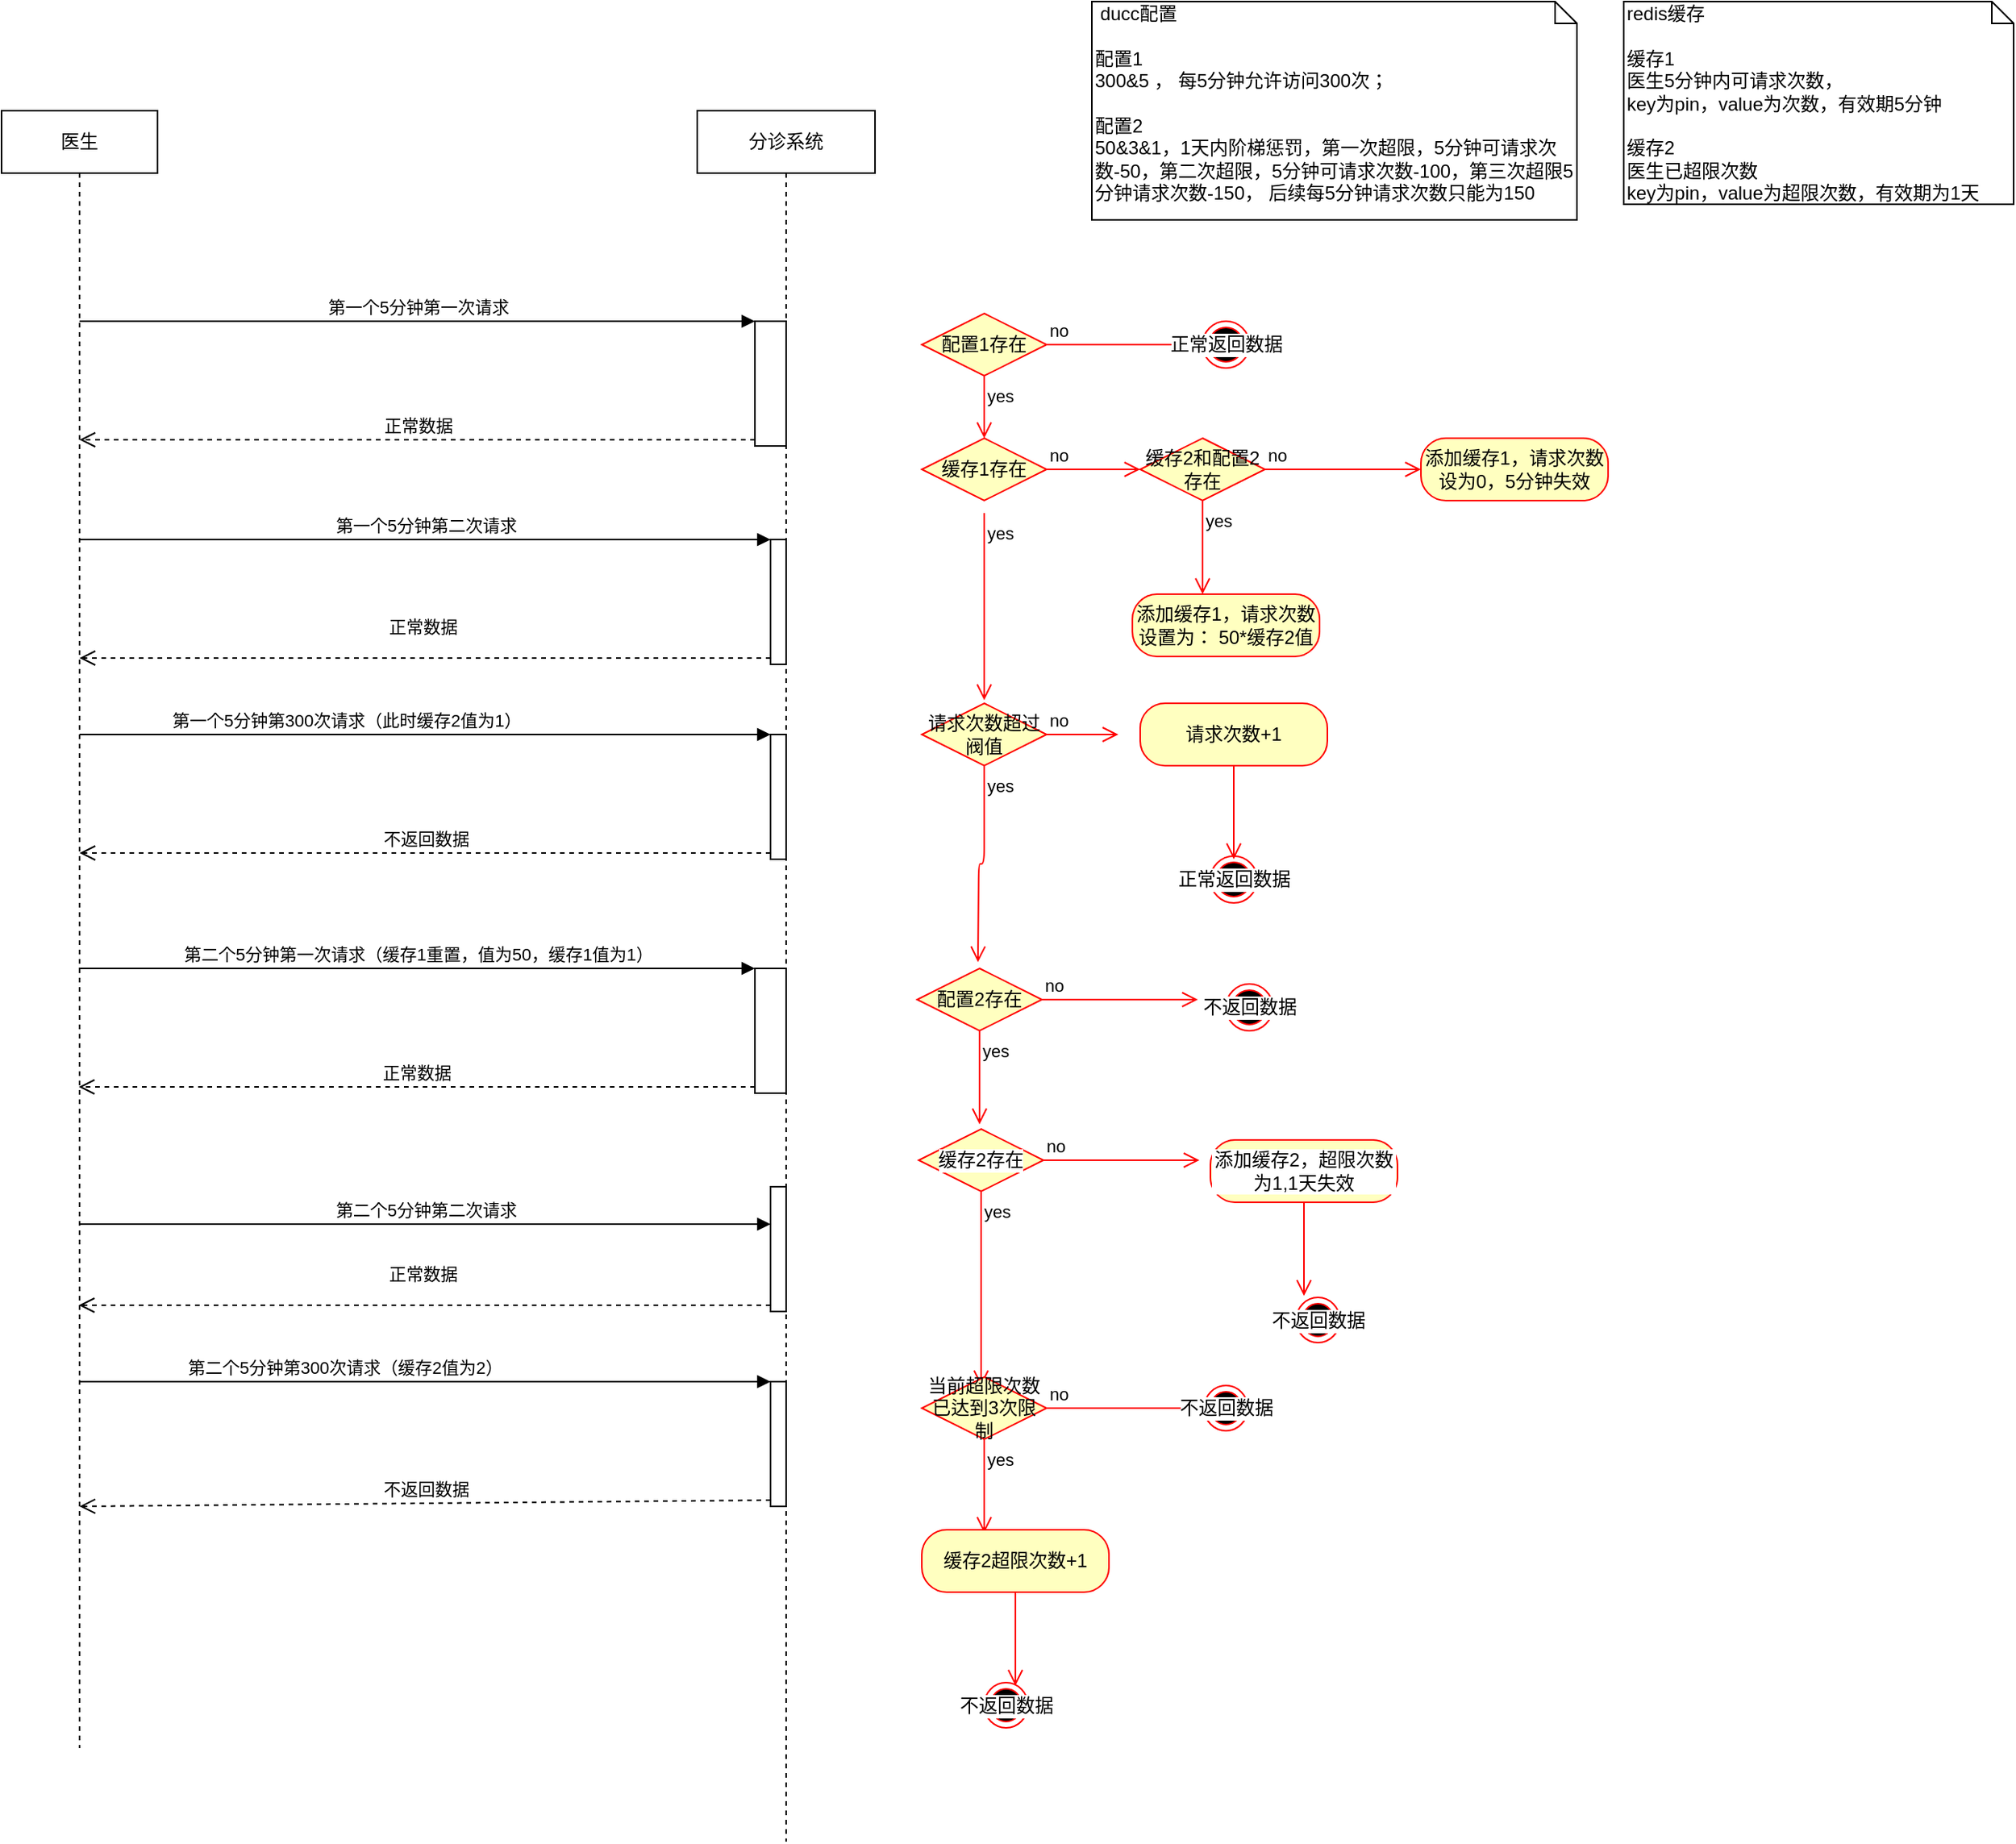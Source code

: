 <mxfile version="10.4.2" type="github"><diagram id="D9HY3S7aQsXVV2-LzzFQ" name="第 1 页"><mxGraphModel dx="1394" dy="1933" grid="1" gridSize="10" guides="1" tooltips="1" connect="1" arrows="1" fold="1" page="1" pageScale="1" pageWidth="827" pageHeight="1169" math="0" shadow="0"><root><mxCell id="0"/><mxCell id="1" parent="0"/><mxCell id="3_S_9Y0ZHA4KT5NKIvO9-1" value="医生" style="shape=umlLifeline;perimeter=lifelinePerimeter;whiteSpace=wrap;html=1;container=1;collapsible=0;recursiveResize=0;outlineConnect=0;" vertex="1" parent="1"><mxGeometry x="20" y="50" width="100" height="1050" as="geometry"/></mxCell><mxCell id="3_S_9Y0ZHA4KT5NKIvO9-2" value="分诊系统" style="shape=umlLifeline;perimeter=lifelinePerimeter;whiteSpace=wrap;html=1;container=1;collapsible=0;recursiveResize=0;outlineConnect=0;" vertex="1" parent="1"><mxGeometry x="466" y="50" width="114" height="1110" as="geometry"/></mxCell><mxCell id="3_S_9Y0ZHA4KT5NKIvO9-4" value="" style="html=1;points=[];perimeter=orthogonalPerimeter;" vertex="1" parent="3_S_9Y0ZHA4KT5NKIvO9-2"><mxGeometry x="37" y="135" width="20" height="80" as="geometry"/></mxCell><mxCell id="3_S_9Y0ZHA4KT5NKIvO9-35" value="no" style="edgeStyle=orthogonalEdgeStyle;html=1;align=left;verticalAlign=bottom;endArrow=open;endSize=8;strokeColor=#ff0000;" edge="1" source="3_S_9Y0ZHA4KT5NKIvO9-34" parent="3_S_9Y0ZHA4KT5NKIvO9-2"><mxGeometry x="-1" relative="1" as="geometry"><mxPoint x="270" y="400" as="targetPoint"/></mxGeometry></mxCell><mxCell id="3_S_9Y0ZHA4KT5NKIvO9-36" value="yes" style="edgeStyle=orthogonalEdgeStyle;html=1;align=left;verticalAlign=top;endArrow=open;endSize=8;strokeColor=#ff0000;exitX=0.5;exitY=1;exitDx=0;exitDy=0;" edge="1" source="3_S_9Y0ZHA4KT5NKIvO9-34" parent="3_S_9Y0ZHA4KT5NKIvO9-2"><mxGeometry x="-1" relative="1" as="geometry"><mxPoint x="180" y="546" as="targetPoint"/><mxPoint x="180" y="456" as="sourcePoint"/><Array as="points"/></mxGeometry></mxCell><mxCell id="3_S_9Y0ZHA4KT5NKIvO9-41" value="配置2存在" style="rhombus;whiteSpace=wrap;html=1;fillColor=#ffffc0;strokeColor=#ff0000;" vertex="1" parent="3_S_9Y0ZHA4KT5NKIvO9-2"><mxGeometry x="141" y="550" width="80" height="40" as="geometry"/></mxCell><mxCell id="3_S_9Y0ZHA4KT5NKIvO9-42" value="no" style="edgeStyle=orthogonalEdgeStyle;html=1;align=left;verticalAlign=bottom;endArrow=open;endSize=8;strokeColor=#ff0000;" edge="1" source="3_S_9Y0ZHA4KT5NKIvO9-41" parent="3_S_9Y0ZHA4KT5NKIvO9-2"><mxGeometry x="-1" relative="1" as="geometry"><mxPoint x="321" y="570" as="targetPoint"/></mxGeometry></mxCell><mxCell id="3_S_9Y0ZHA4KT5NKIvO9-43" value="yes" style="edgeStyle=orthogonalEdgeStyle;html=1;align=left;verticalAlign=top;endArrow=open;endSize=8;strokeColor=#ff0000;" edge="1" source="3_S_9Y0ZHA4KT5NKIvO9-41" parent="3_S_9Y0ZHA4KT5NKIvO9-2"><mxGeometry x="-1" relative="1" as="geometry"><mxPoint x="181" y="650" as="targetPoint"/></mxGeometry></mxCell><mxCell id="3_S_9Y0ZHA4KT5NKIvO9-49" value="缓存2存在" style="rhombus;whiteSpace=wrap;html=1;fillColor=#ffffc0;strokeColor=#ff0000;labelBackgroundColor=#ffffff;" vertex="1" parent="3_S_9Y0ZHA4KT5NKIvO9-2"><mxGeometry x="142" y="653" width="80" height="40" as="geometry"/></mxCell><mxCell id="3_S_9Y0ZHA4KT5NKIvO9-50" value="no" style="edgeStyle=orthogonalEdgeStyle;html=1;align=left;verticalAlign=bottom;endArrow=open;endSize=8;strokeColor=#ff0000;" edge="1" source="3_S_9Y0ZHA4KT5NKIvO9-49" parent="3_S_9Y0ZHA4KT5NKIvO9-2"><mxGeometry x="-1" relative="1" as="geometry"><mxPoint x="322" y="673" as="targetPoint"/></mxGeometry></mxCell><mxCell id="3_S_9Y0ZHA4KT5NKIvO9-51" value="yes" style="edgeStyle=orthogonalEdgeStyle;html=1;align=left;verticalAlign=top;endArrow=open;endSize=8;strokeColor=#ff0000;exitX=0.5;exitY=1;exitDx=0;exitDy=0;" edge="1" source="3_S_9Y0ZHA4KT5NKIvO9-49" parent="3_S_9Y0ZHA4KT5NKIvO9-2"><mxGeometry x="-1" relative="1" as="geometry"><mxPoint x="182" y="818" as="targetPoint"/><mxPoint x="182" y="758" as="sourcePoint"/></mxGeometry></mxCell><mxCell id="3_S_9Y0ZHA4KT5NKIvO9-64" value="" style="html=1;points=[];perimeter=orthogonalPerimeter;labelBackgroundColor=none;" vertex="1" parent="3_S_9Y0ZHA4KT5NKIvO9-2"><mxGeometry x="47" y="275" width="10" height="80" as="geometry"/></mxCell><mxCell id="3_S_9Y0ZHA4KT5NKIvO9-71" value="" style="html=1;points=[];perimeter=orthogonalPerimeter;labelBackgroundColor=none;" vertex="1" parent="3_S_9Y0ZHA4KT5NKIvO9-2"><mxGeometry x="47" y="400" width="10" height="80" as="geometry"/></mxCell><mxCell id="3_S_9Y0ZHA4KT5NKIvO9-5" value="第一个5分钟第一次请求" style="html=1;verticalAlign=bottom;endArrow=block;entryX=0;entryY=0;" edge="1" target="3_S_9Y0ZHA4KT5NKIvO9-4" parent="1" source="3_S_9Y0ZHA4KT5NKIvO9-1"><mxGeometry x="0.001" relative="1" as="geometry"><mxPoint x="440" y="180" as="sourcePoint"/><mxPoint as="offset"/></mxGeometry></mxCell><mxCell id="3_S_9Y0ZHA4KT5NKIvO9-6" value="正常数据" style="html=1;verticalAlign=bottom;endArrow=open;dashed=1;endSize=8;exitX=0;exitY=0.95;" edge="1" source="3_S_9Y0ZHA4KT5NKIvO9-4" parent="1" target="3_S_9Y0ZHA4KT5NKIvO9-1"><mxGeometry relative="1" as="geometry"><mxPoint x="440" y="256" as="targetPoint"/></mxGeometry></mxCell><mxCell id="3_S_9Y0ZHA4KT5NKIvO9-16" value="&amp;nbsp;ducc配置&lt;br&gt;&lt;br&gt;配置1&lt;br&gt;300&amp;amp;5 ， 每5分钟允许访问300次；&lt;br&gt;&lt;br&gt;配置2&lt;br&gt;50&amp;amp;3&amp;amp;1，1天内阶梯惩罚，第一次超限，5分钟可请求次数-50，第二次超限，5分钟可请求次数-100，第三次超限5分钟请求次数-150， 后续每5分钟请求次数只能为150&lt;br&gt;" style="shape=note;whiteSpace=wrap;html=1;size=14;verticalAlign=top;align=left;spacingTop=-6;" vertex="1" parent="1"><mxGeometry x="719" y="-20" width="311" height="140" as="geometry"/></mxCell><mxCell id="3_S_9Y0ZHA4KT5NKIvO9-17" value="redis缓存&lt;br&gt;&lt;br&gt;缓存1&lt;br&gt;医生5分钟内可请求次数，&lt;br&gt;key为pin，value为次数，有效期5分钟&lt;br&gt;&lt;br&gt;缓存2&lt;br&gt;医生已超限次数&lt;br&gt;key为pin，value为超限次数，有效期为1天&lt;br&gt;" style="shape=note;whiteSpace=wrap;html=1;size=14;verticalAlign=top;align=left;spacingTop=-6;" vertex="1" parent="1"><mxGeometry x="1060" y="-20" width="250" height="130" as="geometry"/></mxCell><mxCell id="3_S_9Y0ZHA4KT5NKIvO9-18" value="配置1存在" style="rhombus;whiteSpace=wrap;html=1;fillColor=#ffffc0;strokeColor=#ff0000;" vertex="1" parent="1"><mxGeometry x="610" y="180" width="80" height="40" as="geometry"/></mxCell><mxCell id="3_S_9Y0ZHA4KT5NKIvO9-19" value="no" style="edgeStyle=orthogonalEdgeStyle;html=1;align=left;verticalAlign=bottom;endArrow=open;endSize=8;strokeColor=#ff0000;" edge="1" source="3_S_9Y0ZHA4KT5NKIvO9-18" parent="1"><mxGeometry x="-1" relative="1" as="geometry"><mxPoint x="790" y="200" as="targetPoint"/></mxGeometry></mxCell><mxCell id="3_S_9Y0ZHA4KT5NKIvO9-20" value="yes" style="edgeStyle=orthogonalEdgeStyle;html=1;align=left;verticalAlign=top;endArrow=open;endSize=8;strokeColor=#ff0000;" edge="1" source="3_S_9Y0ZHA4KT5NKIvO9-18" parent="1" target="3_S_9Y0ZHA4KT5NKIvO9-24"><mxGeometry x="-1" relative="1" as="geometry"><mxPoint x="650" y="280" as="targetPoint"/></mxGeometry></mxCell><mxCell id="3_S_9Y0ZHA4KT5NKIvO9-21" value="正常返回数据" style="ellipse;html=1;shape=endState;fillColor=#000000;strokeColor=#ff0000;labelBackgroundColor=#ffffff;" vertex="1" parent="1"><mxGeometry x="790" y="185" width="30" height="30" as="geometry"/></mxCell><mxCell id="3_S_9Y0ZHA4KT5NKIvO9-24" value="缓存1存在" style="rhombus;whiteSpace=wrap;html=1;fillColor=#ffffc0;strokeColor=#ff0000;" vertex="1" parent="1"><mxGeometry x="610" y="260" width="80" height="40" as="geometry"/></mxCell><mxCell id="3_S_9Y0ZHA4KT5NKIvO9-25" value="no" style="edgeStyle=orthogonalEdgeStyle;html=1;align=left;verticalAlign=bottom;endArrow=open;endSize=8;strokeColor=#ff0000;" edge="1" source="3_S_9Y0ZHA4KT5NKIvO9-24" parent="1" target="3_S_9Y0ZHA4KT5NKIvO9-27"><mxGeometry x="-1" relative="1" as="geometry"><mxPoint x="790" y="280" as="targetPoint"/></mxGeometry></mxCell><mxCell id="3_S_9Y0ZHA4KT5NKIvO9-26" value="yes" style="edgeStyle=orthogonalEdgeStyle;html=1;align=left;verticalAlign=top;endArrow=open;endSize=8;strokeColor=#ff0000;" edge="1" parent="1"><mxGeometry x="-1" relative="1" as="geometry"><mxPoint x="650" y="428" as="targetPoint"/><mxPoint x="650" y="308" as="sourcePoint"/></mxGeometry></mxCell><mxCell id="3_S_9Y0ZHA4KT5NKIvO9-27" value="缓存2和配置2存在" style="rhombus;whiteSpace=wrap;html=1;fillColor=#ffffc0;strokeColor=#ff0000;" vertex="1" parent="1"><mxGeometry x="750" y="260" width="80" height="40" as="geometry"/></mxCell><mxCell id="3_S_9Y0ZHA4KT5NKIvO9-28" value="no" style="edgeStyle=orthogonalEdgeStyle;html=1;align=left;verticalAlign=bottom;endArrow=open;endSize=8;strokeColor=#ff0000;" edge="1" source="3_S_9Y0ZHA4KT5NKIvO9-27" parent="1"><mxGeometry x="-1" relative="1" as="geometry"><mxPoint x="930" y="280" as="targetPoint"/></mxGeometry></mxCell><mxCell id="3_S_9Y0ZHA4KT5NKIvO9-29" value="yes" style="edgeStyle=orthogonalEdgeStyle;html=1;align=left;verticalAlign=top;endArrow=open;endSize=8;strokeColor=#ff0000;" edge="1" source="3_S_9Y0ZHA4KT5NKIvO9-27" parent="1"><mxGeometry x="-1" relative="1" as="geometry"><mxPoint x="790" y="360" as="targetPoint"/></mxGeometry></mxCell><mxCell id="3_S_9Y0ZHA4KT5NKIvO9-30" value="添加缓存1，请求次数设为0，5分钟失效" style="rounded=1;whiteSpace=wrap;html=1;arcSize=40;fontColor=#000000;fillColor=#ffffc0;strokeColor=#ff0000;" vertex="1" parent="1"><mxGeometry x="930" y="260" width="120" height="40" as="geometry"/></mxCell><mxCell id="3_S_9Y0ZHA4KT5NKIvO9-32" value="添加缓存1，请求次数设置为： 50*缓存2值" style="rounded=1;whiteSpace=wrap;html=1;arcSize=40;fontColor=#000000;fillColor=#ffffc0;strokeColor=#ff0000;" vertex="1" parent="1"><mxGeometry x="745" y="360" width="120" height="40" as="geometry"/></mxCell><mxCell id="3_S_9Y0ZHA4KT5NKIvO9-34" value="请求次数超过阀值" style="rhombus;whiteSpace=wrap;html=1;fillColor=#ffffc0;strokeColor=#ff0000;" vertex="1" parent="1"><mxGeometry x="610" y="430" width="80" height="40" as="geometry"/></mxCell><mxCell id="3_S_9Y0ZHA4KT5NKIvO9-38" value="请求次数+1" style="rounded=1;whiteSpace=wrap;html=1;arcSize=40;fontColor=#000000;fillColor=#ffffc0;strokeColor=#ff0000;" vertex="1" parent="1"><mxGeometry x="750" y="430" width="120" height="40" as="geometry"/></mxCell><mxCell id="3_S_9Y0ZHA4KT5NKIvO9-39" value="" style="edgeStyle=orthogonalEdgeStyle;html=1;verticalAlign=bottom;endArrow=open;endSize=8;strokeColor=#ff0000;" edge="1" source="3_S_9Y0ZHA4KT5NKIvO9-38" parent="1"><mxGeometry relative="1" as="geometry"><mxPoint x="810" y="530" as="targetPoint"/></mxGeometry></mxCell><mxCell id="3_S_9Y0ZHA4KT5NKIvO9-40" value="正常返回数据" style="ellipse;html=1;shape=endState;fillColor=#000000;strokeColor=#ff0000;labelBackgroundColor=#ffffff;" vertex="1" parent="1"><mxGeometry x="795" y="528" width="30" height="30" as="geometry"/></mxCell><mxCell id="3_S_9Y0ZHA4KT5NKIvO9-44" value="不返回数据" style="ellipse;html=1;shape=endState;fillColor=#000000;strokeColor=#ff0000;labelBackgroundColor=#ffffff;" vertex="1" parent="1"><mxGeometry x="805" y="610" width="30" height="30" as="geometry"/></mxCell><mxCell id="3_S_9Y0ZHA4KT5NKIvO9-52" value="添加缓存2，超限次数为1,1天失效" style="rounded=1;whiteSpace=wrap;html=1;arcSize=40;fontColor=#000000;fillColor=#ffffc0;strokeColor=#ff0000;labelBackgroundColor=#ffffff;" vertex="1" parent="1"><mxGeometry x="795" y="710" width="120" height="40" as="geometry"/></mxCell><mxCell id="3_S_9Y0ZHA4KT5NKIvO9-53" value="" style="edgeStyle=orthogonalEdgeStyle;html=1;verticalAlign=bottom;endArrow=open;endSize=8;strokeColor=#ff0000;" edge="1" parent="1"><mxGeometry relative="1" as="geometry"><mxPoint x="855" y="810" as="targetPoint"/><mxPoint x="855" y="750" as="sourcePoint"/></mxGeometry></mxCell><mxCell id="3_S_9Y0ZHA4KT5NKIvO9-54" value="不返回数据" style="ellipse;html=1;shape=endState;fillColor=#000000;strokeColor=#ff0000;labelBackgroundColor=#ffffff;" vertex="1" parent="1"><mxGeometry x="850" y="811" width="28" height="29" as="geometry"/></mxCell><mxCell id="3_S_9Y0ZHA4KT5NKIvO9-56" value="当前超限次数已达到3次限制" style="rhombus;whiteSpace=wrap;html=1;fillColor=#ffffc0;strokeColor=#ff0000;labelBackgroundColor=none;" vertex="1" parent="1"><mxGeometry x="610" y="862" width="80" height="40" as="geometry"/></mxCell><mxCell id="3_S_9Y0ZHA4KT5NKIvO9-57" value="no" style="edgeStyle=orthogonalEdgeStyle;html=1;align=left;verticalAlign=bottom;endArrow=open;endSize=8;strokeColor=#ff0000;" edge="1" source="3_S_9Y0ZHA4KT5NKIvO9-56" parent="1"><mxGeometry x="-1" relative="1" as="geometry"><mxPoint x="790" y="882" as="targetPoint"/></mxGeometry></mxCell><mxCell id="3_S_9Y0ZHA4KT5NKIvO9-58" value="yes" style="edgeStyle=orthogonalEdgeStyle;html=1;align=left;verticalAlign=top;endArrow=open;endSize=8;strokeColor=#ff0000;" edge="1" source="3_S_9Y0ZHA4KT5NKIvO9-56" parent="1"><mxGeometry x="-1" relative="1" as="geometry"><mxPoint x="650" y="962" as="targetPoint"/></mxGeometry></mxCell><mxCell id="3_S_9Y0ZHA4KT5NKIvO9-59" value="不返回数据" style="ellipse;html=1;shape=endState;fillColor=#000000;strokeColor=#ff0000;labelBackgroundColor=#ffffff;" vertex="1" parent="1"><mxGeometry x="791" y="867.5" width="28" height="29" as="geometry"/></mxCell><mxCell id="3_S_9Y0ZHA4KT5NKIvO9-60" value="缓存2超限次数+1" style="rounded=1;whiteSpace=wrap;html=1;arcSize=40;fontColor=#000000;fillColor=#ffffc0;strokeColor=#ff0000;labelBackgroundColor=none;" vertex="1" parent="1"><mxGeometry x="610" y="960" width="120" height="40" as="geometry"/></mxCell><mxCell id="3_S_9Y0ZHA4KT5NKIvO9-61" value="" style="edgeStyle=orthogonalEdgeStyle;html=1;verticalAlign=bottom;endArrow=open;endSize=8;strokeColor=#ff0000;" edge="1" source="3_S_9Y0ZHA4KT5NKIvO9-60" parent="1"><mxGeometry relative="1" as="geometry"><mxPoint x="670" y="1060" as="targetPoint"/></mxGeometry></mxCell><mxCell id="3_S_9Y0ZHA4KT5NKIvO9-62" value="不返回数据" style="ellipse;html=1;shape=endState;fillColor=#000000;strokeColor=#ff0000;labelBackgroundColor=#ffffff;" vertex="1" parent="1"><mxGeometry x="650" y="1058" width="28" height="29" as="geometry"/></mxCell><mxCell id="3_S_9Y0ZHA4KT5NKIvO9-65" value="第一个5分钟第二次请求" style="html=1;verticalAlign=bottom;endArrow=block;entryX=0;entryY=0;" edge="1" target="3_S_9Y0ZHA4KT5NKIvO9-64" parent="1" source="3_S_9Y0ZHA4KT5NKIvO9-1"><mxGeometry relative="1" as="geometry"><mxPoint x="443" y="325" as="sourcePoint"/></mxGeometry></mxCell><mxCell id="3_S_9Y0ZHA4KT5NKIvO9-66" value="正常数据" style="html=1;verticalAlign=bottom;endArrow=open;dashed=1;endSize=8;exitX=0;exitY=0.95;" edge="1" source="3_S_9Y0ZHA4KT5NKIvO9-64" parent="1" target="3_S_9Y0ZHA4KT5NKIvO9-1"><mxGeometry x="0.006" y="-11" relative="1" as="geometry"><mxPoint x="443" y="401" as="targetPoint"/><mxPoint as="offset"/></mxGeometry></mxCell><mxCell id="3_S_9Y0ZHA4KT5NKIvO9-72" value="第一个5分钟第300次请求（此时缓存2值为1）" style="html=1;verticalAlign=bottom;endArrow=block;entryX=0;entryY=0;" edge="1" target="3_S_9Y0ZHA4KT5NKIvO9-71" parent="1" source="3_S_9Y0ZHA4KT5NKIvO9-1"><mxGeometry x="-0.231" relative="1" as="geometry"><mxPoint x="443" y="450" as="sourcePoint"/><mxPoint as="offset"/></mxGeometry></mxCell><mxCell id="3_S_9Y0ZHA4KT5NKIvO9-73" value="不返回数据" style="html=1;verticalAlign=bottom;endArrow=open;dashed=1;endSize=8;exitX=0;exitY=0.95;" edge="1" source="3_S_9Y0ZHA4KT5NKIvO9-71" parent="1" target="3_S_9Y0ZHA4KT5NKIvO9-1"><mxGeometry relative="1" as="geometry"><mxPoint x="443" y="526" as="targetPoint"/></mxGeometry></mxCell><mxCell id="3_S_9Y0ZHA4KT5NKIvO9-85" value="" style="html=1;points=[];perimeter=orthogonalPerimeter;" vertex="1" parent="1"><mxGeometry x="503" y="600" width="20" height="80" as="geometry"/></mxCell><mxCell id="3_S_9Y0ZHA4KT5NKIvO9-86" value="" style="html=1;points=[];perimeter=orthogonalPerimeter;labelBackgroundColor=none;" vertex="1" parent="1"><mxGeometry x="513" y="740" width="10" height="80" as="geometry"/></mxCell><mxCell id="3_S_9Y0ZHA4KT5NKIvO9-87" value="" style="html=1;points=[];perimeter=orthogonalPerimeter;labelBackgroundColor=none;" vertex="1" parent="1"><mxGeometry x="513" y="865" width="10" height="80" as="geometry"/></mxCell><mxCell id="3_S_9Y0ZHA4KT5NKIvO9-88" value="第二个5分钟第一次请求（缓存1重置，值为50，缓存1值为1）" style="html=1;verticalAlign=bottom;endArrow=block;entryX=0;entryY=0;" edge="1" parent="1" target="3_S_9Y0ZHA4KT5NKIvO9-85"><mxGeometry x="0.001" relative="1" as="geometry"><mxPoint x="69.5" y="600" as="sourcePoint"/><mxPoint as="offset"/></mxGeometry></mxCell><mxCell id="3_S_9Y0ZHA4KT5NKIvO9-89" value="正常数据" style="html=1;verticalAlign=bottom;endArrow=open;dashed=1;endSize=8;exitX=0;exitY=0.95;" edge="1" parent="1" source="3_S_9Y0ZHA4KT5NKIvO9-85"><mxGeometry relative="1" as="geometry"><mxPoint x="69.5" y="676" as="targetPoint"/></mxGeometry></mxCell><mxCell id="3_S_9Y0ZHA4KT5NKIvO9-90" value="第二个5分钟第二次请求" style="html=1;verticalAlign=bottom;endArrow=block;entryX=0;entryY=0;" edge="1" parent="1"><mxGeometry relative="1" as="geometry"><mxPoint x="69.5" y="764" as="sourcePoint"/><mxPoint x="513" y="764" as="targetPoint"/></mxGeometry></mxCell><mxCell id="3_S_9Y0ZHA4KT5NKIvO9-91" value="正常数据" style="html=1;verticalAlign=bottom;endArrow=open;dashed=1;endSize=8;exitX=0;exitY=0.95;" edge="1" parent="1" source="3_S_9Y0ZHA4KT5NKIvO9-86"><mxGeometry x="0.006" y="-11" relative="1" as="geometry"><mxPoint x="69.5" y="816" as="targetPoint"/><mxPoint as="offset"/></mxGeometry></mxCell><mxCell id="3_S_9Y0ZHA4KT5NKIvO9-92" value="第二个5分钟第300次请求（缓存2值为2）" style="html=1;verticalAlign=bottom;endArrow=block;entryX=0;entryY=0;" edge="1" parent="1" target="3_S_9Y0ZHA4KT5NKIvO9-87"><mxGeometry x="-0.231" relative="1" as="geometry"><mxPoint x="69.5" y="865" as="sourcePoint"/><mxPoint as="offset"/></mxGeometry></mxCell><mxCell id="3_S_9Y0ZHA4KT5NKIvO9-93" value="不返回数据" style="html=1;verticalAlign=bottom;endArrow=open;dashed=1;endSize=8;exitX=0;exitY=0.95;entryX=0.5;entryY=0.676;entryDx=0;entryDy=0;entryPerimeter=0;" edge="1" parent="1" source="3_S_9Y0ZHA4KT5NKIvO9-87"><mxGeometry relative="1" as="geometry"><mxPoint x="70" y="945" as="targetPoint"/></mxGeometry></mxCell></root></mxGraphModel></diagram></mxfile>